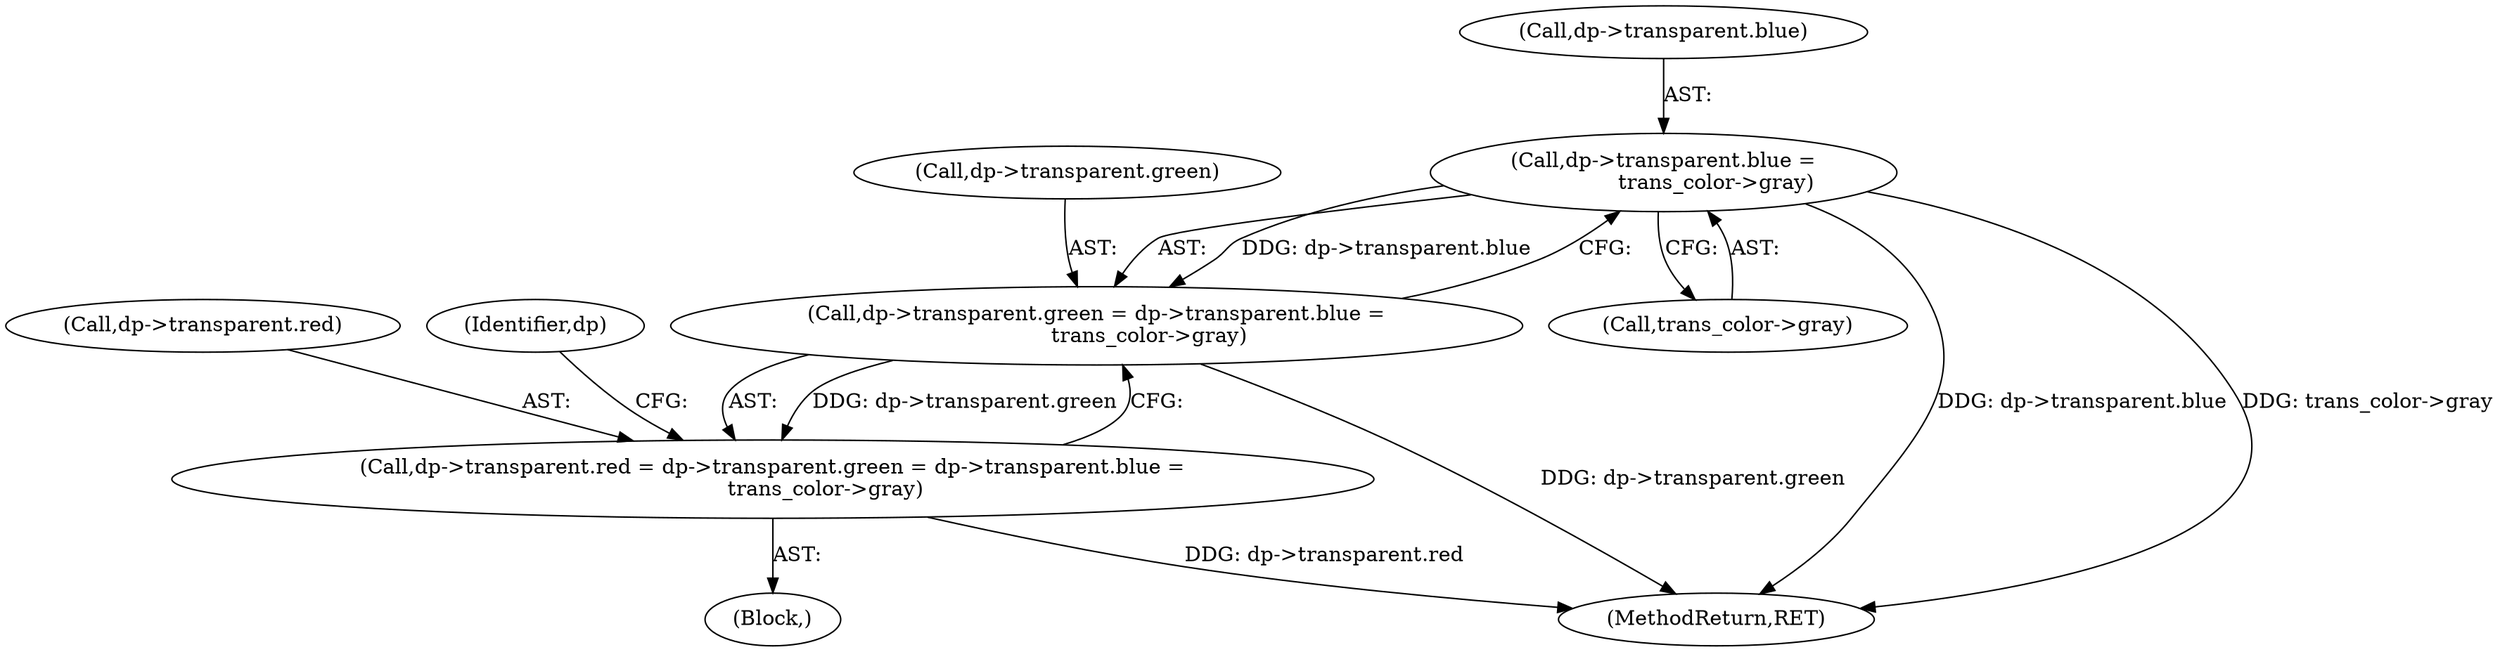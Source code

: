 digraph "0_Android_9d4853418ab2f754c2b63e091c29c5529b8b86ca_132@pointer" {
"1000445" [label="(Call,dp->transparent.blue =\n                trans_color->gray)"];
"1000439" [label="(Call,dp->transparent.green = dp->transparent.blue =\n                trans_color->gray)"];
"1000433" [label="(Call,dp->transparent.red = dp->transparent.green = dp->transparent.blue =\n                trans_color->gray)"];
"1000434" [label="(Call,dp->transparent.red)"];
"1000446" [label="(Call,dp->transparent.blue)"];
"1000433" [label="(Call,dp->transparent.red = dp->transparent.green = dp->transparent.blue =\n                trans_color->gray)"];
"1000451" [label="(Call,trans_color->gray)"];
"1000439" [label="(Call,dp->transparent.green = dp->transparent.blue =\n                trans_color->gray)"];
"1000440" [label="(Call,dp->transparent.green)"];
"1000456" [label="(Identifier,dp)"];
"1000431" [label="(Block,)"];
"1000445" [label="(Call,dp->transparent.blue =\n                trans_color->gray)"];
"1000538" [label="(MethodReturn,RET)"];
"1000445" -> "1000439"  [label="AST: "];
"1000445" -> "1000451"  [label="CFG: "];
"1000446" -> "1000445"  [label="AST: "];
"1000451" -> "1000445"  [label="AST: "];
"1000439" -> "1000445"  [label="CFG: "];
"1000445" -> "1000538"  [label="DDG: dp->transparent.blue"];
"1000445" -> "1000538"  [label="DDG: trans_color->gray"];
"1000445" -> "1000439"  [label="DDG: dp->transparent.blue"];
"1000439" -> "1000433"  [label="AST: "];
"1000440" -> "1000439"  [label="AST: "];
"1000433" -> "1000439"  [label="CFG: "];
"1000439" -> "1000538"  [label="DDG: dp->transparent.green"];
"1000439" -> "1000433"  [label="DDG: dp->transparent.green"];
"1000433" -> "1000431"  [label="AST: "];
"1000434" -> "1000433"  [label="AST: "];
"1000456" -> "1000433"  [label="CFG: "];
"1000433" -> "1000538"  [label="DDG: dp->transparent.red"];
}
